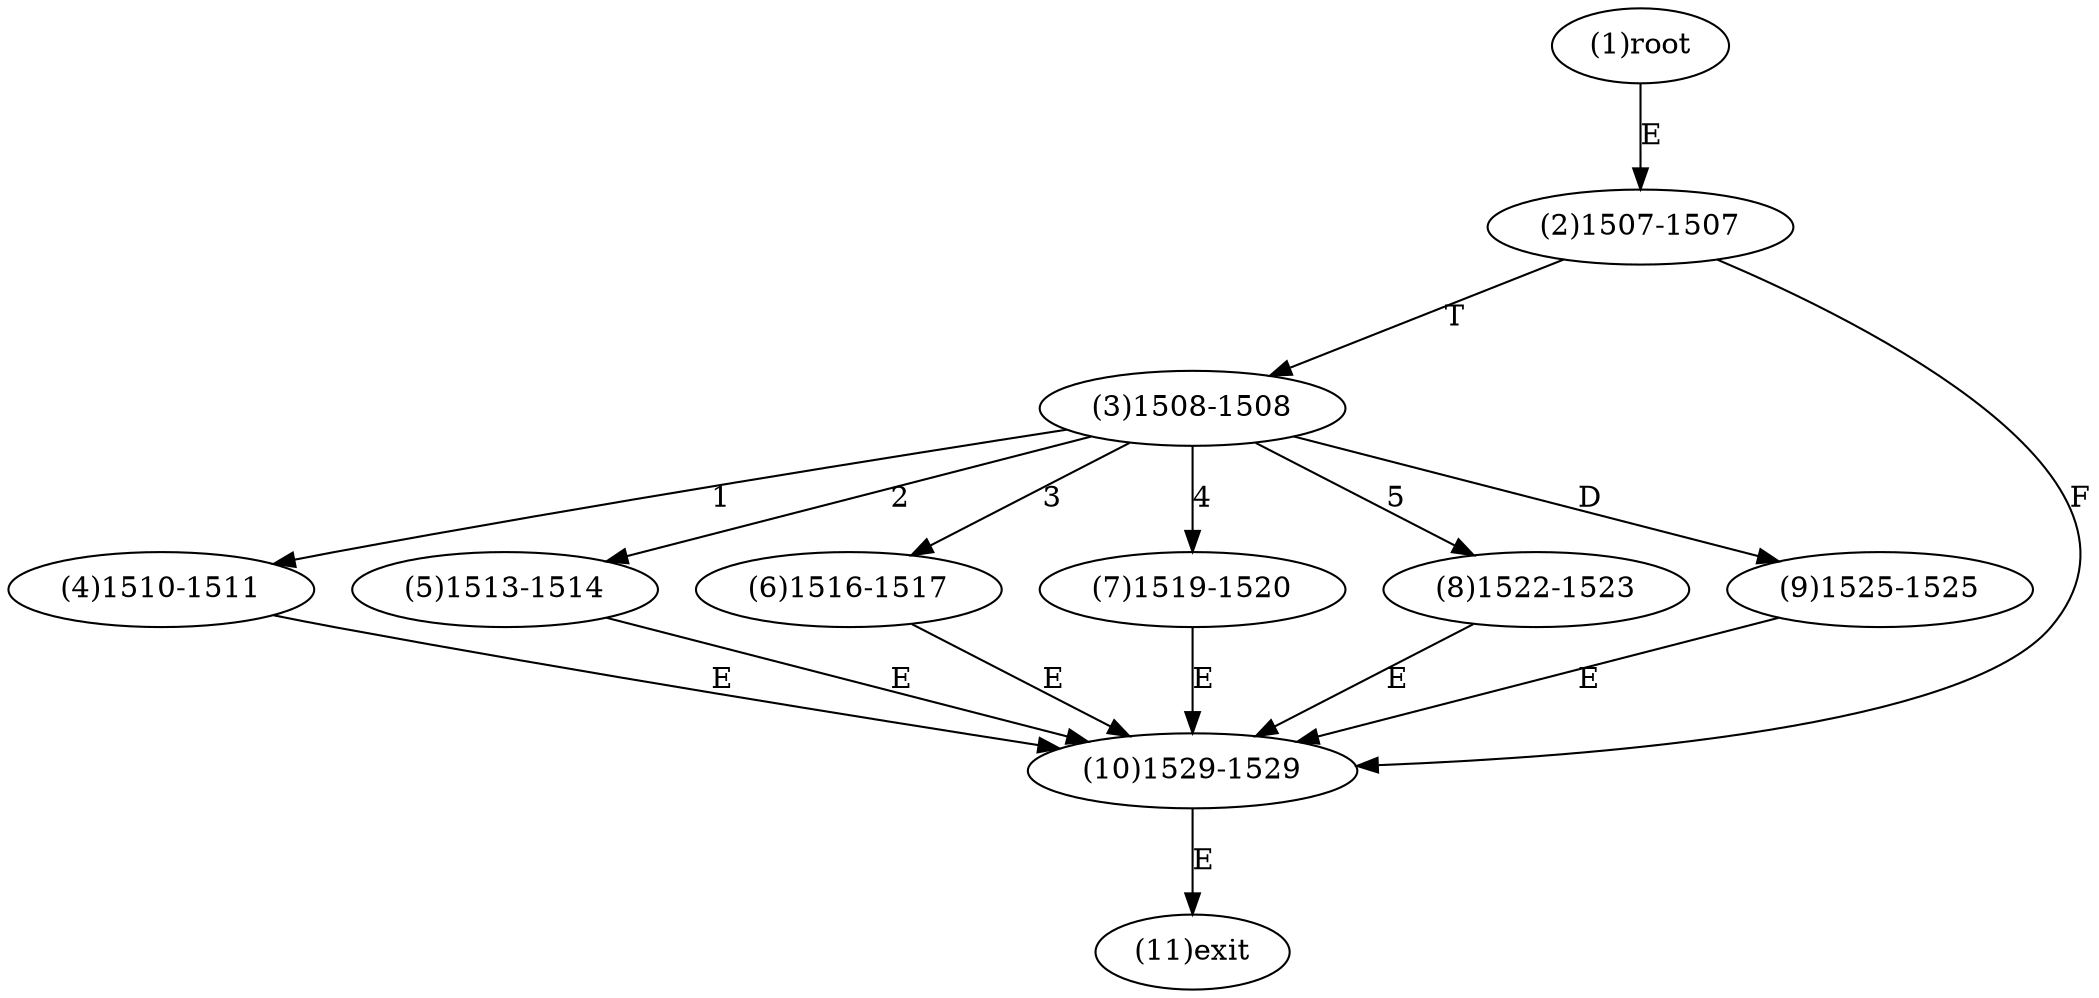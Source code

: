 digraph "" { 
1[ label="(1)root"];
2[ label="(2)1507-1507"];
3[ label="(3)1508-1508"];
4[ label="(4)1510-1511"];
5[ label="(5)1513-1514"];
6[ label="(6)1516-1517"];
7[ label="(7)1519-1520"];
8[ label="(8)1522-1523"];
9[ label="(9)1525-1525"];
10[ label="(10)1529-1529"];
11[ label="(11)exit"];
1->2[ label="E"];
2->10[ label="F"];
2->3[ label="T"];
3->4[ label="1"];
3->5[ label="2"];
3->6[ label="3"];
3->7[ label="4"];
3->8[ label="5"];
3->9[ label="D"];
4->10[ label="E"];
5->10[ label="E"];
6->10[ label="E"];
7->10[ label="E"];
8->10[ label="E"];
9->10[ label="E"];
10->11[ label="E"];
}